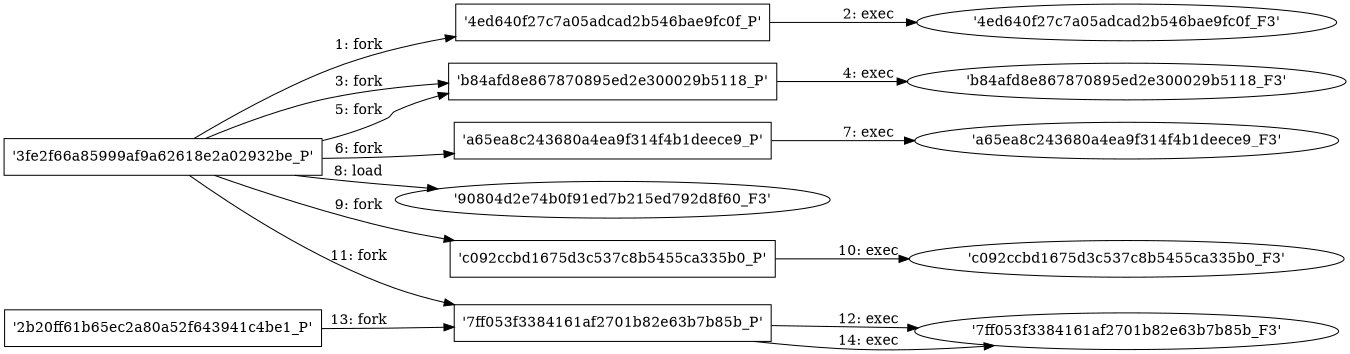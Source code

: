 digraph "D:\Learning\Paper\apt\基于CTI的攻击预警\Dataset\攻击图\ASGfromALLCTI\Threat Source Newsletter (Jan. 13, 2022).dot" {
rankdir="LR"
size="9"
fixedsize="false"
splines="true"
nodesep=0.3
ranksep=0
fontsize=10
overlap="scalexy"
engine= "neato"
	"'3fe2f66a85999af9a62618e2a02932be_P'" [node_type=Process shape=box]
	"'4ed640f27c7a05adcad2b546bae9fc0f_P'" [node_type=Process shape=box]
	"'3fe2f66a85999af9a62618e2a02932be_P'" -> "'4ed640f27c7a05adcad2b546bae9fc0f_P'" [label="1: fork"]
	"'4ed640f27c7a05adcad2b546bae9fc0f_P'" [node_type=Process shape=box]
	"'4ed640f27c7a05adcad2b546bae9fc0f_F3'" [node_type=File shape=ellipse]
	"'4ed640f27c7a05adcad2b546bae9fc0f_P'" -> "'4ed640f27c7a05adcad2b546bae9fc0f_F3'" [label="2: exec"]
	"'3fe2f66a85999af9a62618e2a02932be_P'" [node_type=Process shape=box]
	"'b84afd8e867870895ed2e300029b5118_P'" [node_type=Process shape=box]
	"'3fe2f66a85999af9a62618e2a02932be_P'" -> "'b84afd8e867870895ed2e300029b5118_P'" [label="3: fork"]
	"'b84afd8e867870895ed2e300029b5118_P'" [node_type=Process shape=box]
	"'b84afd8e867870895ed2e300029b5118_F3'" [node_type=File shape=ellipse]
	"'b84afd8e867870895ed2e300029b5118_P'" -> "'b84afd8e867870895ed2e300029b5118_F3'" [label="4: exec"]
	"'3fe2f66a85999af9a62618e2a02932be_P'" [node_type=Process shape=box]
	"'b84afd8e867870895ed2e300029b5118_P'" [node_type=Process shape=box]
	"'3fe2f66a85999af9a62618e2a02932be_P'" -> "'b84afd8e867870895ed2e300029b5118_P'" [label="5: fork"]
	"'3fe2f66a85999af9a62618e2a02932be_P'" [node_type=Process shape=box]
	"'a65ea8c243680a4ea9f314f4b1deece9_P'" [node_type=Process shape=box]
	"'3fe2f66a85999af9a62618e2a02932be_P'" -> "'a65ea8c243680a4ea9f314f4b1deece9_P'" [label="6: fork"]
	"'a65ea8c243680a4ea9f314f4b1deece9_P'" [node_type=Process shape=box]
	"'a65ea8c243680a4ea9f314f4b1deece9_F3'" [node_type=File shape=ellipse]
	"'a65ea8c243680a4ea9f314f4b1deece9_P'" -> "'a65ea8c243680a4ea9f314f4b1deece9_F3'" [label="7: exec"]
	"'90804d2e74b0f91ed7b215ed792d8f60_F3'" [node_type=file shape=ellipse]
	"'3fe2f66a85999af9a62618e2a02932be_P'" [node_type=Process shape=box]
	"'3fe2f66a85999af9a62618e2a02932be_P'" -> "'90804d2e74b0f91ed7b215ed792d8f60_F3'" [label="8: load"]
	"'3fe2f66a85999af9a62618e2a02932be_P'" [node_type=Process shape=box]
	"'c092ccbd1675d3c537c8b5455ca335b0_P'" [node_type=Process shape=box]
	"'3fe2f66a85999af9a62618e2a02932be_P'" -> "'c092ccbd1675d3c537c8b5455ca335b0_P'" [label="9: fork"]
	"'c092ccbd1675d3c537c8b5455ca335b0_P'" [node_type=Process shape=box]
	"'c092ccbd1675d3c537c8b5455ca335b0_F3'" [node_type=File shape=ellipse]
	"'c092ccbd1675d3c537c8b5455ca335b0_P'" -> "'c092ccbd1675d3c537c8b5455ca335b0_F3'" [label="10: exec"]
	"'3fe2f66a85999af9a62618e2a02932be_P'" [node_type=Process shape=box]
	"'7ff053f3384161af2701b82e63b7b85b_P'" [node_type=Process shape=box]
	"'3fe2f66a85999af9a62618e2a02932be_P'" -> "'7ff053f3384161af2701b82e63b7b85b_P'" [label="11: fork"]
	"'7ff053f3384161af2701b82e63b7b85b_P'" [node_type=Process shape=box]
	"'7ff053f3384161af2701b82e63b7b85b_F3'" [node_type=File shape=ellipse]
	"'7ff053f3384161af2701b82e63b7b85b_P'" -> "'7ff053f3384161af2701b82e63b7b85b_F3'" [label="12: exec"]
	"'2b20ff61b65ec2a80a52f643941c4be1_P'" [node_type=Process shape=box]
	"'7ff053f3384161af2701b82e63b7b85b_P'" [node_type=Process shape=box]
	"'2b20ff61b65ec2a80a52f643941c4be1_P'" -> "'7ff053f3384161af2701b82e63b7b85b_P'" [label="13: fork"]
	"'7ff053f3384161af2701b82e63b7b85b_P'" [node_type=Process shape=box]
	"'7ff053f3384161af2701b82e63b7b85b_F3'" [node_type=File shape=ellipse]
	"'7ff053f3384161af2701b82e63b7b85b_P'" -> "'7ff053f3384161af2701b82e63b7b85b_F3'" [label="14: exec"]
}
